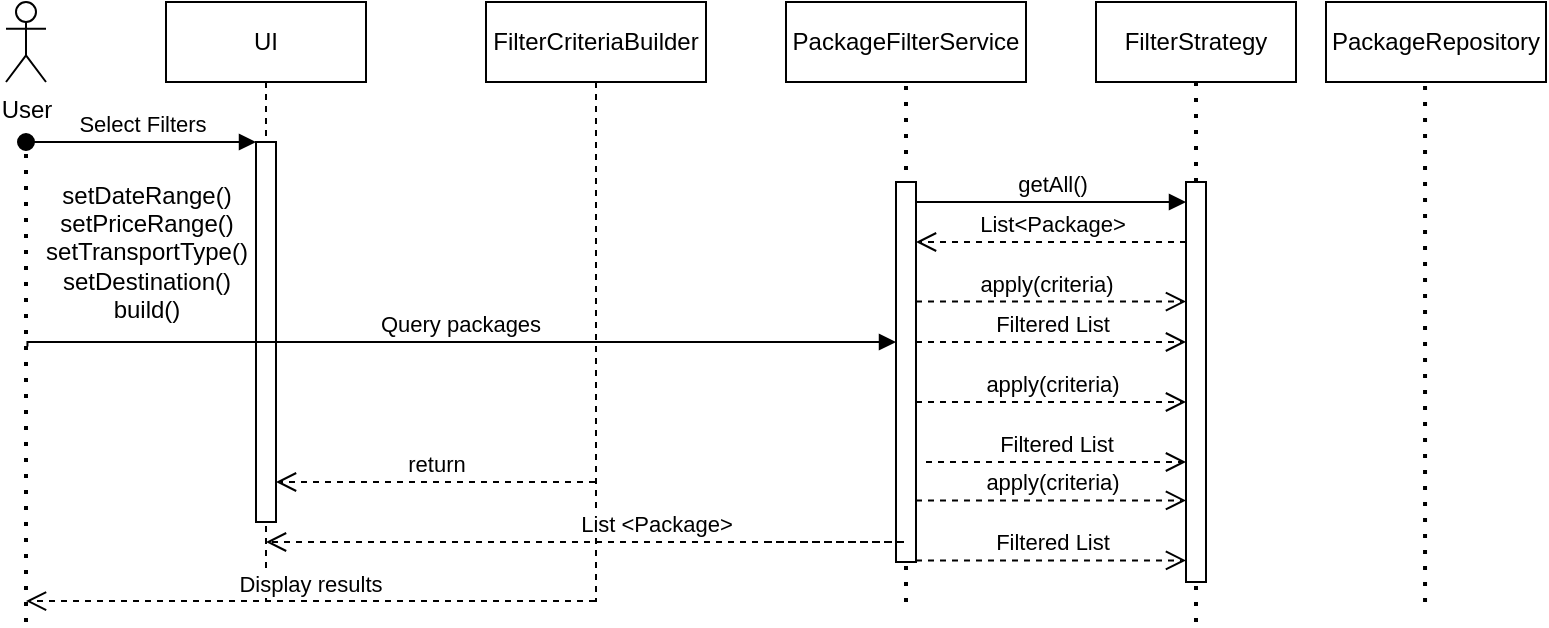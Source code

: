 <mxfile version="27.1.0">
  <diagram name="Page-1" id="2YBvvXClWsGukQMizWep">
    <mxGraphModel dx="535" dy="448" grid="1" gridSize="10" guides="1" tooltips="1" connect="1" arrows="1" fold="1" page="1" pageScale="1" pageWidth="850" pageHeight="1100" math="0" shadow="0">
      <root>
        <mxCell id="0" />
        <mxCell id="1" parent="0" />
        <mxCell id="aM9ryv3xv72pqoxQDRHE-1" value="UI" style="shape=umlLifeline;perimeter=lifelinePerimeter;whiteSpace=wrap;html=1;container=0;dropTarget=0;collapsible=0;recursiveResize=0;outlineConnect=0;portConstraint=eastwest;newEdgeStyle={&quot;edgeStyle&quot;:&quot;elbowEdgeStyle&quot;,&quot;elbow&quot;:&quot;vertical&quot;,&quot;curved&quot;:0,&quot;rounded&quot;:0};" parent="1" vertex="1">
          <mxGeometry x="150" y="40" width="100" height="300" as="geometry" />
        </mxCell>
        <mxCell id="aM9ryv3xv72pqoxQDRHE-2" value="" style="html=1;points=[];perimeter=orthogonalPerimeter;outlineConnect=0;targetShapes=umlLifeline;portConstraint=eastwest;newEdgeStyle={&quot;edgeStyle&quot;:&quot;elbowEdgeStyle&quot;,&quot;elbow&quot;:&quot;vertical&quot;,&quot;curved&quot;:0,&quot;rounded&quot;:0};" parent="aM9ryv3xv72pqoxQDRHE-1" vertex="1">
          <mxGeometry x="45" y="70" width="10" height="190" as="geometry" />
        </mxCell>
        <mxCell id="aM9ryv3xv72pqoxQDRHE-3" value="Select Filters" style="html=1;verticalAlign=bottom;startArrow=oval;endArrow=block;startSize=8;edgeStyle=elbowEdgeStyle;elbow=vertical;curved=0;rounded=0;" parent="aM9ryv3xv72pqoxQDRHE-1" target="aM9ryv3xv72pqoxQDRHE-2" edge="1">
          <mxGeometry relative="1" as="geometry">
            <mxPoint x="-70" y="70" as="sourcePoint" />
          </mxGeometry>
        </mxCell>
        <mxCell id="aM9ryv3xv72pqoxQDRHE-5" value="FilterCriteriaBuilder" style="shape=umlLifeline;perimeter=lifelinePerimeter;whiteSpace=wrap;html=1;container=0;dropTarget=0;collapsible=0;recursiveResize=0;outlineConnect=0;portConstraint=eastwest;newEdgeStyle={&quot;edgeStyle&quot;:&quot;elbowEdgeStyle&quot;,&quot;elbow&quot;:&quot;vertical&quot;,&quot;curved&quot;:0,&quot;rounded&quot;:0};" parent="1" vertex="1">
          <mxGeometry x="310" y="40" width="110" height="300" as="geometry" />
        </mxCell>
        <mxCell id="aM9ryv3xv72pqoxQDRHE-7" value="Query packages" style="html=1;verticalAlign=bottom;endArrow=block;edgeStyle=elbowEdgeStyle;elbow=vertical;curved=0;rounded=0;exitX=0.006;exitY=1.025;exitDx=0;exitDy=0;exitPerimeter=0;" parent="1" source="didD5GD8m1M6sOqzLpqc-17" target="didD5GD8m1M6sOqzLpqc-15" edge="1">
          <mxGeometry relative="1" as="geometry">
            <mxPoint x="205" y="210" as="sourcePoint" />
            <Array as="points">
              <mxPoint x="295" y="210" />
            </Array>
            <mxPoint x="370" y="210" as="targetPoint" />
          </mxGeometry>
        </mxCell>
        <mxCell id="aM9ryv3xv72pqoxQDRHE-8" value="return" style="html=1;verticalAlign=bottom;endArrow=open;dashed=1;endSize=8;edgeStyle=elbowEdgeStyle;elbow=vertical;curved=0;rounded=0;" parent="1" source="aM9ryv3xv72pqoxQDRHE-5" target="aM9ryv3xv72pqoxQDRHE-2" edge="1">
          <mxGeometry relative="1" as="geometry">
            <mxPoint x="310" y="205" as="targetPoint" />
            <Array as="points">
              <mxPoint x="305" y="280" />
            </Array>
            <mxPoint x="345" y="370" as="sourcePoint" />
          </mxGeometry>
        </mxCell>
        <mxCell id="didD5GD8m1M6sOqzLpqc-3" value="PackageFilterService" style="rounded=0;whiteSpace=wrap;html=1;" vertex="1" parent="1">
          <mxGeometry x="460" y="40" width="120" height="40" as="geometry" />
        </mxCell>
        <mxCell id="didD5GD8m1M6sOqzLpqc-4" value="FilterStrategy" style="rounded=0;whiteSpace=wrap;html=1;" vertex="1" parent="1">
          <mxGeometry x="615" y="40" width="100" height="40" as="geometry" />
        </mxCell>
        <mxCell id="didD5GD8m1M6sOqzLpqc-5" value="PackageRepository" style="rounded=0;whiteSpace=wrap;html=1;" vertex="1" parent="1">
          <mxGeometry x="730" y="40" width="110" height="40" as="geometry" />
        </mxCell>
        <mxCell id="didD5GD8m1M6sOqzLpqc-6" value="User" style="shape=umlActor;verticalLabelPosition=bottom;verticalAlign=top;html=1;outlineConnect=0;" vertex="1" parent="1">
          <mxGeometry x="70" y="40" width="20" height="40" as="geometry" />
        </mxCell>
        <mxCell id="didD5GD8m1M6sOqzLpqc-7" value="" style="endArrow=none;dashed=1;html=1;dashPattern=1 3;strokeWidth=2;rounded=0;" edge="1" parent="1">
          <mxGeometry width="50" height="50" relative="1" as="geometry">
            <mxPoint x="80" y="350" as="sourcePoint" />
            <mxPoint x="80" y="110" as="targetPoint" />
          </mxGeometry>
        </mxCell>
        <mxCell id="didD5GD8m1M6sOqzLpqc-12" value="" style="endArrow=none;dashed=1;html=1;dashPattern=1 3;strokeWidth=2;rounded=0;entryX=0.5;entryY=1;entryDx=0;entryDy=0;" edge="1" parent="1" target="didD5GD8m1M6sOqzLpqc-3">
          <mxGeometry width="50" height="50" relative="1" as="geometry">
            <mxPoint x="520" y="340" as="sourcePoint" />
            <mxPoint x="580" y="140" as="targetPoint" />
          </mxGeometry>
        </mxCell>
        <mxCell id="didD5GD8m1M6sOqzLpqc-13" value="" style="endArrow=none;dashed=1;html=1;dashPattern=1 3;strokeWidth=2;rounded=0;entryX=0.5;entryY=1;entryDx=0;entryDy=0;" edge="1" parent="1" source="didD5GD8m1M6sOqzLpqc-26" target="didD5GD8m1M6sOqzLpqc-4">
          <mxGeometry width="50" height="50" relative="1" as="geometry">
            <mxPoint x="649.52" y="340" as="sourcePoint" />
            <mxPoint x="649.52" y="80" as="targetPoint" />
          </mxGeometry>
        </mxCell>
        <mxCell id="didD5GD8m1M6sOqzLpqc-14" value="" style="endArrow=none;dashed=1;html=1;dashPattern=1 3;strokeWidth=2;rounded=0;entryX=0.5;entryY=1;entryDx=0;entryDy=0;" edge="1" parent="1">
          <mxGeometry width="50" height="50" relative="1" as="geometry">
            <mxPoint x="779.52" y="340" as="sourcePoint" />
            <mxPoint x="779.52" y="80" as="targetPoint" />
          </mxGeometry>
        </mxCell>
        <mxCell id="didD5GD8m1M6sOqzLpqc-15" value="" style="html=1;points=[];perimeter=orthogonalPerimeter;outlineConnect=0;targetShapes=umlLifeline;portConstraint=eastwest;newEdgeStyle={&quot;edgeStyle&quot;:&quot;elbowEdgeStyle&quot;,&quot;elbow&quot;:&quot;vertical&quot;,&quot;curved&quot;:0,&quot;rounded&quot;:0};" vertex="1" parent="1">
          <mxGeometry x="515" y="130" width="10" height="190" as="geometry" />
        </mxCell>
        <mxCell id="didD5GD8m1M6sOqzLpqc-16" value="List &amp;lt;Package&amp;gt;" style="html=1;verticalAlign=bottom;endArrow=open;dashed=1;endSize=8;edgeStyle=elbowEdgeStyle;elbow=vertical;curved=0;rounded=0;" edge="1" parent="1" target="aM9ryv3xv72pqoxQDRHE-1">
          <mxGeometry relative="1" as="geometry">
            <mxPoint x="610" y="310" as="targetPoint" />
            <Array as="points">
              <mxPoint x="520" y="310" />
            </Array>
            <mxPoint x="450" y="310" as="sourcePoint" />
          </mxGeometry>
        </mxCell>
        <mxCell id="aM9ryv3xv72pqoxQDRHE-9" value="getAll()" style="html=1;verticalAlign=bottom;endArrow=block;edgeStyle=elbowEdgeStyle;elbow=vertical;curved=0;rounded=0;" parent="1" target="didD5GD8m1M6sOqzLpqc-26" edge="1">
          <mxGeometry relative="1" as="geometry">
            <mxPoint x="525" y="140" as="sourcePoint" />
            <Array as="points">
              <mxPoint x="660" y="140" />
              <mxPoint x="590" y="150" />
            </Array>
            <mxPoint x="650" y="150" as="targetPoint" />
          </mxGeometry>
        </mxCell>
        <mxCell id="aM9ryv3xv72pqoxQDRHE-10" value="List&amp;lt;Package&amp;gt;" style="html=1;verticalAlign=bottom;endArrow=open;dashed=1;endSize=8;edgeStyle=elbowEdgeStyle;elbow=vertical;curved=0;rounded=0;" parent="1" source="didD5GD8m1M6sOqzLpqc-26" target="didD5GD8m1M6sOqzLpqc-15" edge="1">
          <mxGeometry relative="1" as="geometry">
            <mxPoint x="540" y="185" as="targetPoint" />
            <Array as="points">
              <mxPoint x="550" y="160" />
              <mxPoint x="620" y="180" />
              <mxPoint x="600" y="190" />
              <mxPoint x="620" y="195" />
            </Array>
            <mxPoint x="650" y="195" as="sourcePoint" />
          </mxGeometry>
        </mxCell>
        <mxCell id="didD5GD8m1M6sOqzLpqc-17" value="setDateRange()&lt;div&gt;setPriceRange()&lt;/div&gt;&lt;div&gt;setTransportType()&lt;/div&gt;&lt;div&gt;setDestination()&lt;/div&gt;&lt;div&gt;&lt;span style=&quot;background-color: transparent; color: light-dark(rgb(0, 0, 0), rgb(255, 255, 255));&quot;&gt;build()&lt;/span&gt;&lt;/div&gt;" style="text;html=1;align=center;verticalAlign=middle;resizable=0;points=[];autosize=1;strokeColor=none;fillColor=none;" vertex="1" parent="1">
          <mxGeometry x="80" y="120" width="120" height="90" as="geometry" />
        </mxCell>
        <mxCell id="didD5GD8m1M6sOqzLpqc-21" value="apply(criteria)" style="html=1;verticalAlign=bottom;endArrow=open;dashed=1;endSize=8;edgeStyle=elbowEdgeStyle;elbow=vertical;curved=0;rounded=0;" edge="1" parent="1">
          <mxGeometry x="-0.04" relative="1" as="geometry">
            <mxPoint x="660" y="189.8" as="targetPoint" />
            <Array as="points">
              <mxPoint x="580" y="189.8" />
            </Array>
            <mxPoint x="525" y="189.8" as="sourcePoint" />
            <mxPoint as="offset" />
          </mxGeometry>
        </mxCell>
        <mxCell id="didD5GD8m1M6sOqzLpqc-23" value="Filtered List" style="html=1;verticalAlign=bottom;endArrow=open;dashed=1;endSize=8;edgeStyle=elbowEdgeStyle;elbow=vertical;curved=0;rounded=0;" edge="1" parent="1" target="didD5GD8m1M6sOqzLpqc-26">
          <mxGeometry relative="1" as="geometry">
            <mxPoint x="650" y="210" as="targetPoint" />
            <Array as="points">
              <mxPoint x="580" y="210" />
            </Array>
            <mxPoint x="525" y="210.0" as="sourcePoint" />
          </mxGeometry>
        </mxCell>
        <mxCell id="didD5GD8m1M6sOqzLpqc-27" value="" style="endArrow=none;dashed=1;html=1;dashPattern=1 3;strokeWidth=2;rounded=0;entryX=0.5;entryY=1;entryDx=0;entryDy=0;" edge="1" parent="1" target="didD5GD8m1M6sOqzLpqc-26">
          <mxGeometry width="50" height="50" relative="1" as="geometry">
            <mxPoint x="665" y="350" as="sourcePoint" />
            <mxPoint x="649.52" y="80" as="targetPoint" />
          </mxGeometry>
        </mxCell>
        <mxCell id="didD5GD8m1M6sOqzLpqc-26" value="" style="html=1;points=[];perimeter=orthogonalPerimeter;outlineConnect=0;targetShapes=umlLifeline;portConstraint=eastwest;newEdgeStyle={&quot;edgeStyle&quot;:&quot;elbowEdgeStyle&quot;,&quot;elbow&quot;:&quot;vertical&quot;,&quot;curved&quot;:0,&quot;rounded&quot;:0};" vertex="1" parent="1">
          <mxGeometry x="660" y="130" width="10" height="200" as="geometry" />
        </mxCell>
        <mxCell id="didD5GD8m1M6sOqzLpqc-28" value="apply(criteria)" style="html=1;verticalAlign=bottom;endArrow=open;dashed=1;endSize=8;edgeStyle=elbowEdgeStyle;elbow=vertical;curved=0;rounded=0;" edge="1" parent="1" target="didD5GD8m1M6sOqzLpqc-26">
          <mxGeometry relative="1" as="geometry">
            <mxPoint x="650" y="240" as="targetPoint" />
            <Array as="points">
              <mxPoint x="580" y="240" />
            </Array>
            <mxPoint x="525" y="240.0" as="sourcePoint" />
          </mxGeometry>
        </mxCell>
        <mxCell id="didD5GD8m1M6sOqzLpqc-29" value="Filtered List" style="html=1;verticalAlign=bottom;endArrow=open;dashed=1;endSize=8;edgeStyle=elbowEdgeStyle;elbow=vertical;curved=0;rounded=0;" edge="1" parent="1" target="didD5GD8m1M6sOqzLpqc-26">
          <mxGeometry relative="1" as="geometry">
            <mxPoint x="655" y="270" as="targetPoint" />
            <Array as="points">
              <mxPoint x="585" y="270" />
            </Array>
            <mxPoint x="530" y="270.0" as="sourcePoint" />
          </mxGeometry>
        </mxCell>
        <mxCell id="didD5GD8m1M6sOqzLpqc-30" value="apply(criteria)" style="html=1;verticalAlign=bottom;endArrow=open;dashed=1;endSize=8;edgeStyle=elbowEdgeStyle;elbow=vertical;curved=0;rounded=0;" edge="1" parent="1" target="didD5GD8m1M6sOqzLpqc-26">
          <mxGeometry relative="1" as="geometry">
            <mxPoint x="650" y="289.23" as="targetPoint" />
            <Array as="points">
              <mxPoint x="580" y="289.23" />
            </Array>
            <mxPoint x="525" y="289.23" as="sourcePoint" />
          </mxGeometry>
        </mxCell>
        <mxCell id="didD5GD8m1M6sOqzLpqc-31" value="Filtered List" style="html=1;verticalAlign=bottom;endArrow=open;dashed=1;endSize=8;edgeStyle=elbowEdgeStyle;elbow=vertical;curved=0;rounded=0;" edge="1" parent="1" target="didD5GD8m1M6sOqzLpqc-26">
          <mxGeometry relative="1" as="geometry">
            <mxPoint x="650" y="319.23" as="targetPoint" />
            <Array as="points">
              <mxPoint x="580" y="319.23" />
            </Array>
            <mxPoint x="525" y="319.23" as="sourcePoint" />
          </mxGeometry>
        </mxCell>
        <mxCell id="didD5GD8m1M6sOqzLpqc-32" value="Display results" style="html=1;verticalAlign=bottom;endArrow=open;dashed=1;endSize=8;edgeStyle=elbowEdgeStyle;elbow=vertical;curved=0;rounded=0;" edge="1" parent="1" source="aM9ryv3xv72pqoxQDRHE-5">
          <mxGeometry relative="1" as="geometry">
            <mxPoint x="80" y="340" as="targetPoint" />
            <Array as="points">
              <mxPoint x="250" y="339.53" />
            </Array>
            <mxPoint x="300" y="339.53" as="sourcePoint" />
          </mxGeometry>
        </mxCell>
      </root>
    </mxGraphModel>
  </diagram>
</mxfile>

